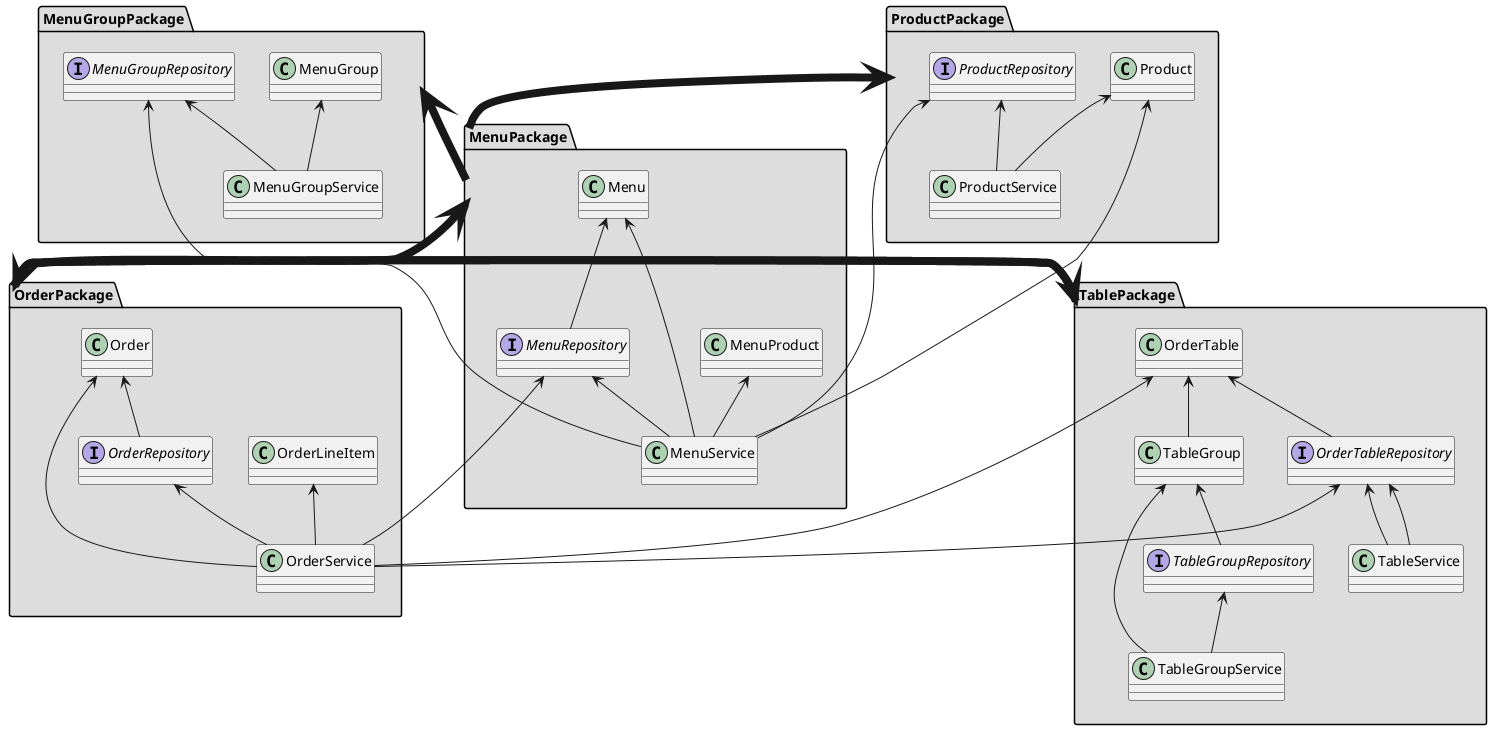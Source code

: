 @startuml
package MenuPackage #DDDDDD {
  class MenuService
  class Menu
  class MenuProduct
  interface MenuRepository
}
package MenuGroupPackage #DDDDDD {
  class MenuGroupService
  class MenuGroup
  interface MenuGroupRepository
}
package OrderPackage #DDDDDD {
  class OrderService
  class Order
  class OrderLineItem
  interface OrderRepository
}
package ProductPackage #DDDDDD {
  class ProductService
  class Product
  interface ProductRepository
}
package TablePackage #DDDDDD {
  class TableService
  class TableGroupService
  class OrderTable
  class TableGroup
  interface OrderTableRepository
  interface TableGroupRepository
}

  ProductPackage <-[thickness=8]- MenuPackage
  MenuGroupPackage <-[thickness=8]- MenuPackage
  MenuPackage <-[thickness=8]- OrderPackage
  TablePackage <-[thickness=8]- OrderPackage
  OrderPackage <-[thickness=8]- TablePackage


  Menu <-- MenuService
  'MenuGroup <-- MenuService
  MenuGroupRepository <-- MenuService
  MenuProduct <-- MenuService
  MenuRepository <-- MenuService
  Product <-- MenuService
  ProductRepository <-- MenuService

  'MenuGroup <-- Menu

  'Product <-- MenuProduct

  MenuGroup <-- MenuGroupService
  MenuGroupRepository <-- MenuGroupService
'------------------------------------------------------
  'OrderTable <-- Order

  'Menu <-- OrderLineItem

  'Menu <-- OrderService
  MenuRepository <-- OrderService
  Order <-- OrderService
  OrderLineItem <-- OrderService
  OrderRepository <-- OrderService
  OrderTable <-- OrderService
  OrderTableRepository <-- OrderService

  Product <-- ProductService
  ProductRepository <-- ProductService

  OrderTable <-- TableGroup

  'OrderRepository <-- TableGroupService
  'OrderTable <-- TableGroupService
  'OrderTableRepository <-- TableGroupService
  TableGroup <-- TableGroupService
  TableGroupRepository <-- TableGroupService

  'OrderRepository <-- TableService
  'OrderTable <-- TableService
  OrderTableRepository <-- TableService

  TableGroup <-- TableGroupRepository
  Order <-- OrderRepository
  Menu <-- MenuRepository
  OrderTableRepository <-- TableService
  OrderTable <-- OrderTableRepository
@enduml
